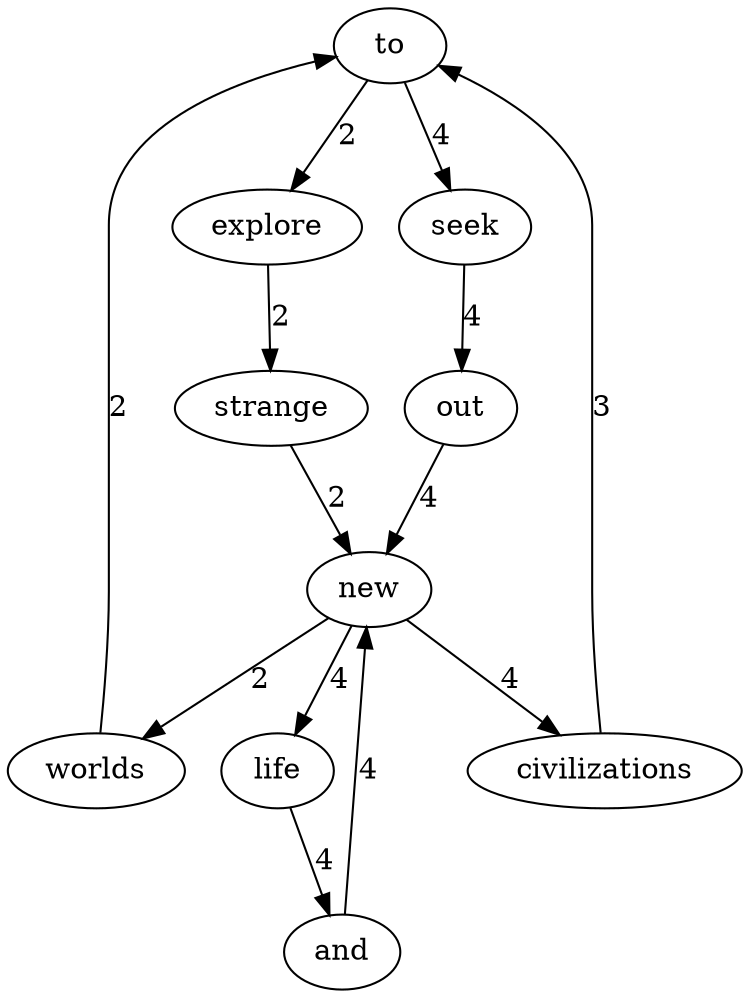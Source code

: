 digraph G {
    "to" [root=true];
    "new" -> "worlds" [label="2"];
    "new" -> "civilizations" [label="4"];
    "new" -> "life" [label="4"];
    "worlds" -> "to" [label="2"];
    "explore" -> "strange" [label="2"];
    "and" -> "new" [label="4"];
    "to" -> "explore" [label="2"];
    "to" -> "seek" [label="4"];
    "civilizations" -> "to" [label="3"];
    "seek" -> "out" [label="4"];
    "strange" -> "new" [label="2"];
    "life" -> "and" [label="4"];
    "out" -> "new" [label="4"];
}
